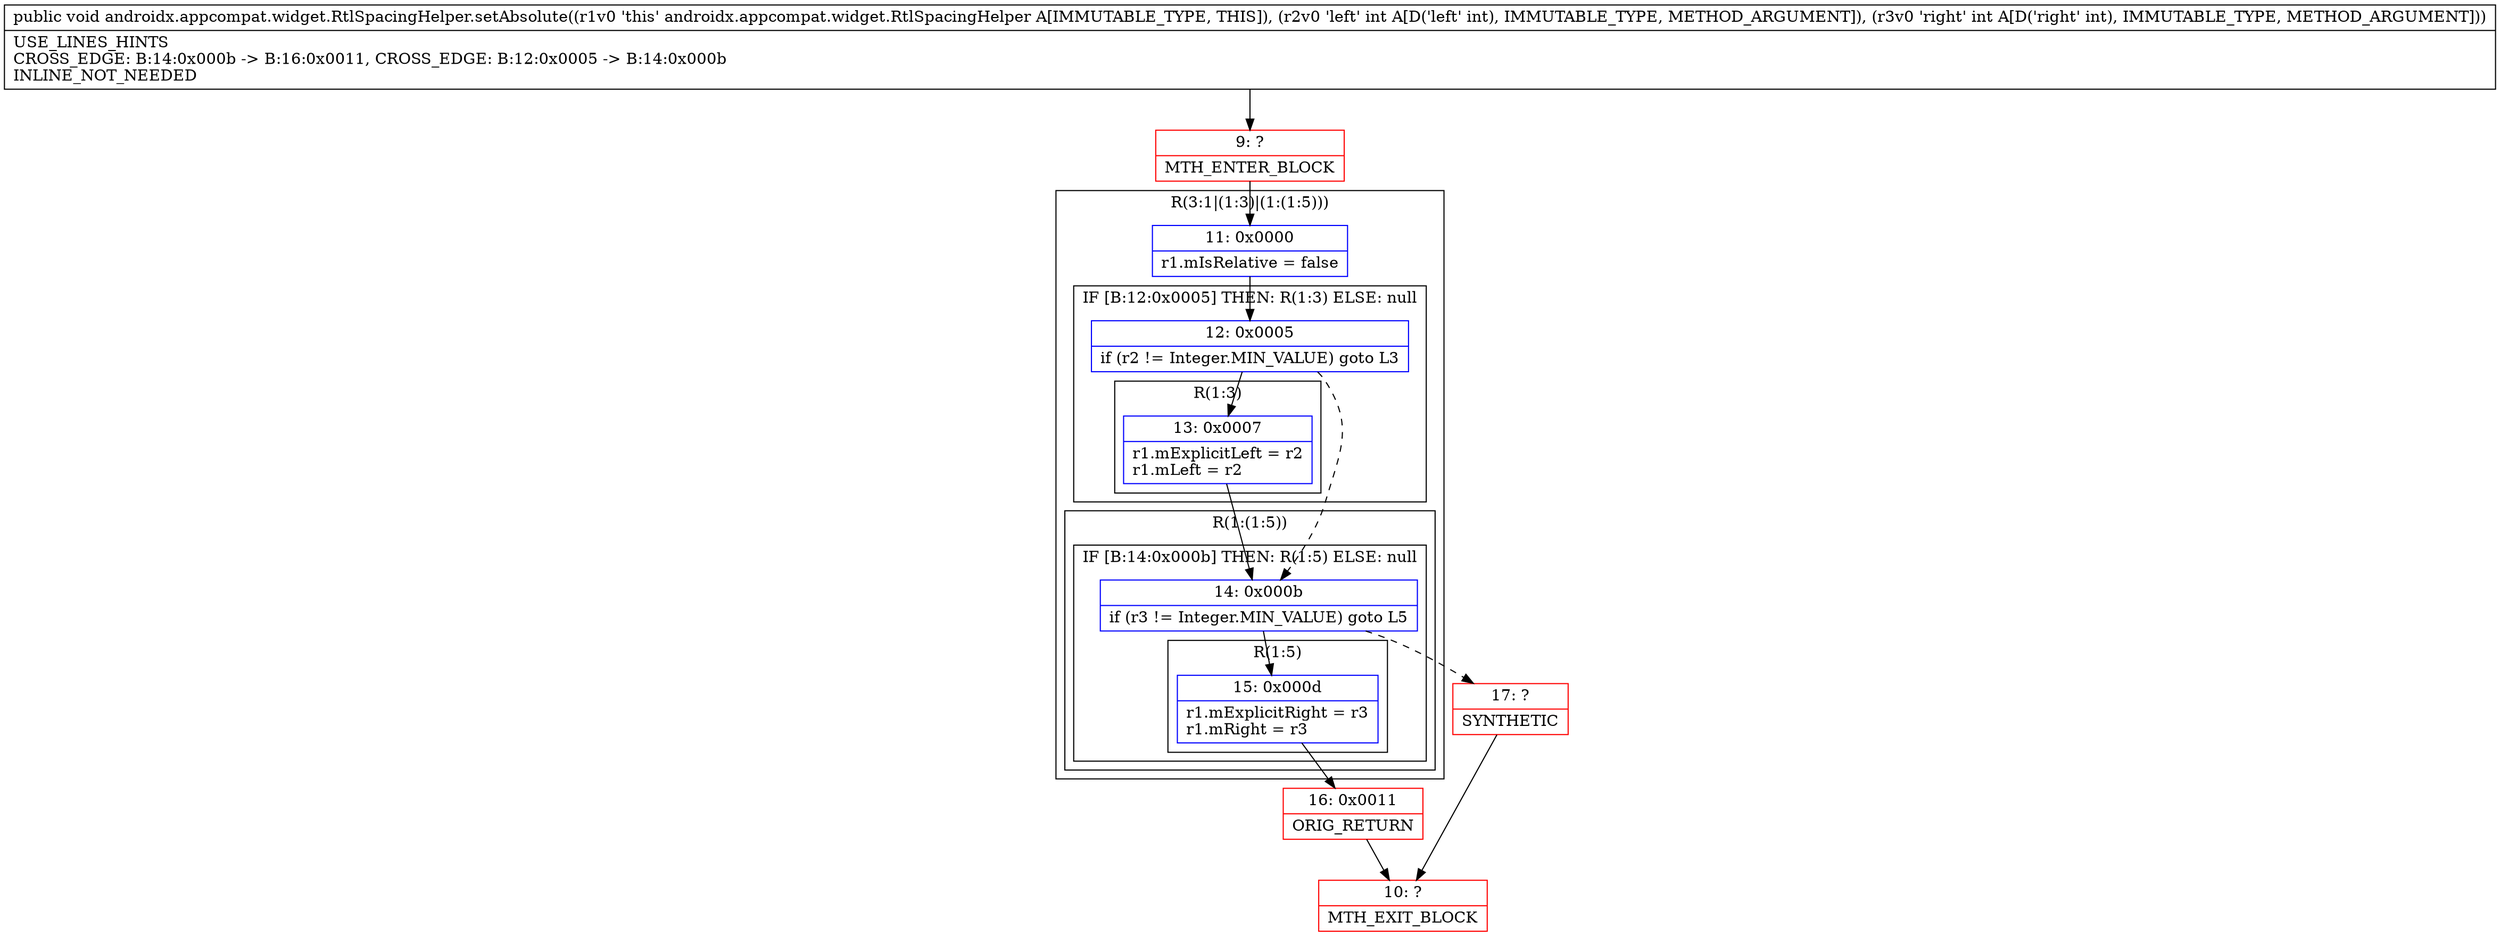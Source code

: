 digraph "CFG forandroidx.appcompat.widget.RtlSpacingHelper.setAbsolute(II)V" {
subgraph cluster_Region_901030362 {
label = "R(3:1|(1:3)|(1:(1:5)))";
node [shape=record,color=blue];
Node_11 [shape=record,label="{11\:\ 0x0000|r1.mIsRelative = false\l}"];
subgraph cluster_IfRegion_1791935742 {
label = "IF [B:12:0x0005] THEN: R(1:3) ELSE: null";
node [shape=record,color=blue];
Node_12 [shape=record,label="{12\:\ 0x0005|if (r2 != Integer.MIN_VALUE) goto L3\l}"];
subgraph cluster_Region_1430274096 {
label = "R(1:3)";
node [shape=record,color=blue];
Node_13 [shape=record,label="{13\:\ 0x0007|r1.mExplicitLeft = r2\lr1.mLeft = r2\l}"];
}
}
subgraph cluster_Region_592638760 {
label = "R(1:(1:5))";
node [shape=record,color=blue];
subgraph cluster_IfRegion_871906537 {
label = "IF [B:14:0x000b] THEN: R(1:5) ELSE: null";
node [shape=record,color=blue];
Node_14 [shape=record,label="{14\:\ 0x000b|if (r3 != Integer.MIN_VALUE) goto L5\l}"];
subgraph cluster_Region_797828956 {
label = "R(1:5)";
node [shape=record,color=blue];
Node_15 [shape=record,label="{15\:\ 0x000d|r1.mExplicitRight = r3\lr1.mRight = r3\l}"];
}
}
}
}
Node_9 [shape=record,color=red,label="{9\:\ ?|MTH_ENTER_BLOCK\l}"];
Node_16 [shape=record,color=red,label="{16\:\ 0x0011|ORIG_RETURN\l}"];
Node_10 [shape=record,color=red,label="{10\:\ ?|MTH_EXIT_BLOCK\l}"];
Node_17 [shape=record,color=red,label="{17\:\ ?|SYNTHETIC\l}"];
MethodNode[shape=record,label="{public void androidx.appcompat.widget.RtlSpacingHelper.setAbsolute((r1v0 'this' androidx.appcompat.widget.RtlSpacingHelper A[IMMUTABLE_TYPE, THIS]), (r2v0 'left' int A[D('left' int), IMMUTABLE_TYPE, METHOD_ARGUMENT]), (r3v0 'right' int A[D('right' int), IMMUTABLE_TYPE, METHOD_ARGUMENT]))  | USE_LINES_HINTS\lCROSS_EDGE: B:14:0x000b \-\> B:16:0x0011, CROSS_EDGE: B:12:0x0005 \-\> B:14:0x000b\lINLINE_NOT_NEEDED\l}"];
MethodNode -> Node_9;Node_11 -> Node_12;
Node_12 -> Node_13;
Node_12 -> Node_14[style=dashed];
Node_13 -> Node_14;
Node_14 -> Node_15;
Node_14 -> Node_17[style=dashed];
Node_15 -> Node_16;
Node_9 -> Node_11;
Node_16 -> Node_10;
Node_17 -> Node_10;
}

